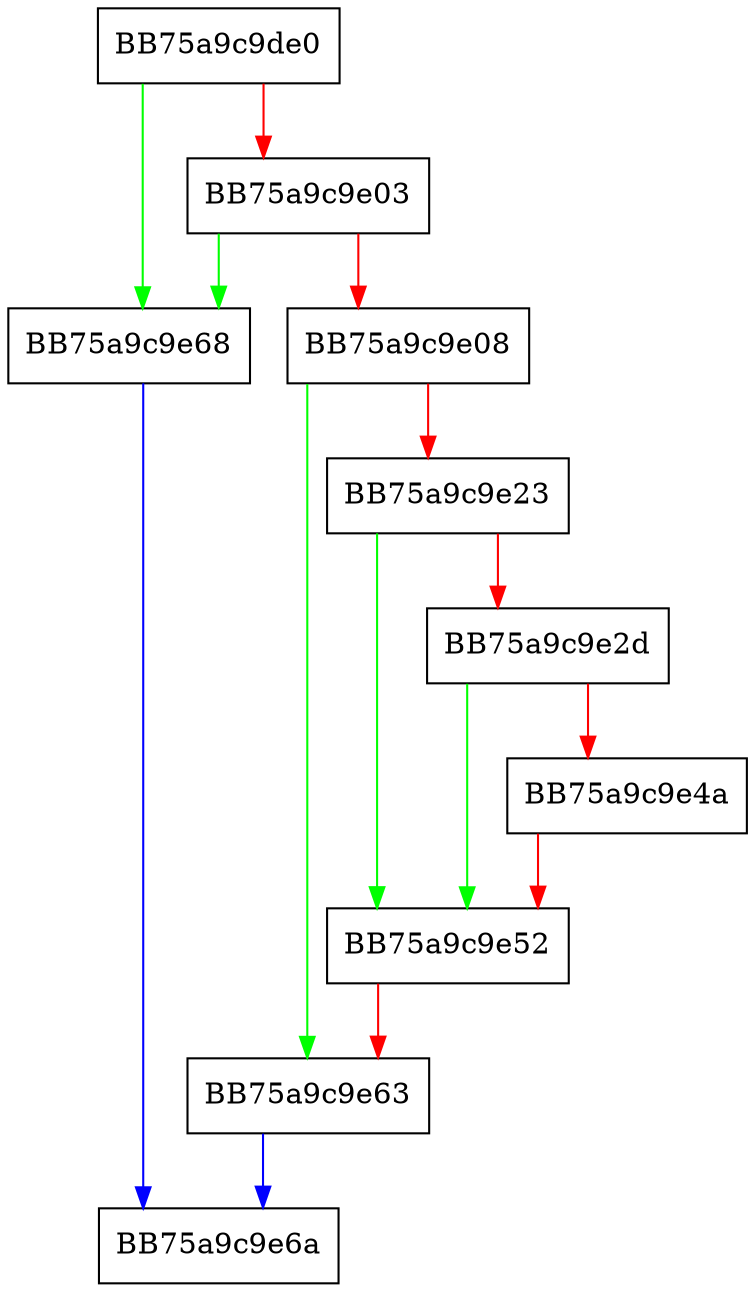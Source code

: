 digraph revert_temp_cfi {
  node [shape="box"];
  graph [splines=ortho];
  BB75a9c9de0 -> BB75a9c9e68 [color="green"];
  BB75a9c9de0 -> BB75a9c9e03 [color="red"];
  BB75a9c9e03 -> BB75a9c9e68 [color="green"];
  BB75a9c9e03 -> BB75a9c9e08 [color="red"];
  BB75a9c9e08 -> BB75a9c9e63 [color="green"];
  BB75a9c9e08 -> BB75a9c9e23 [color="red"];
  BB75a9c9e23 -> BB75a9c9e52 [color="green"];
  BB75a9c9e23 -> BB75a9c9e2d [color="red"];
  BB75a9c9e2d -> BB75a9c9e52 [color="green"];
  BB75a9c9e2d -> BB75a9c9e4a [color="red"];
  BB75a9c9e4a -> BB75a9c9e52 [color="red"];
  BB75a9c9e52 -> BB75a9c9e63 [color="red"];
  BB75a9c9e63 -> BB75a9c9e6a [color="blue"];
  BB75a9c9e68 -> BB75a9c9e6a [color="blue"];
}